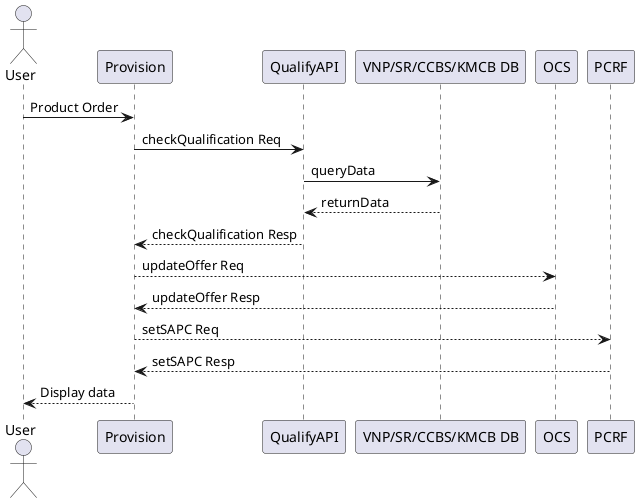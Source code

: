 @startuml
actor User
participant "Provision" as pro
participant "QualifyAPI" as qAPI

participant "VNP/SR/CCBS/KMCB DB" as db

participant "OCS" as ocs
participant "PCRF" as pcrf


User -> pro: Product Order
pro -> qAPI: checkQualification Req
qAPI -> db: queryData
db --> qAPI: returnData
qAPI --> pro: checkQualification Resp
pro --> ocs: updateOffer Req
ocs --> pro: updateOffer Resp
pro --> pcrf: setSAPC Req
pcrf --> pro: setSAPC Resp
pro --> User: Display data

@enduml
